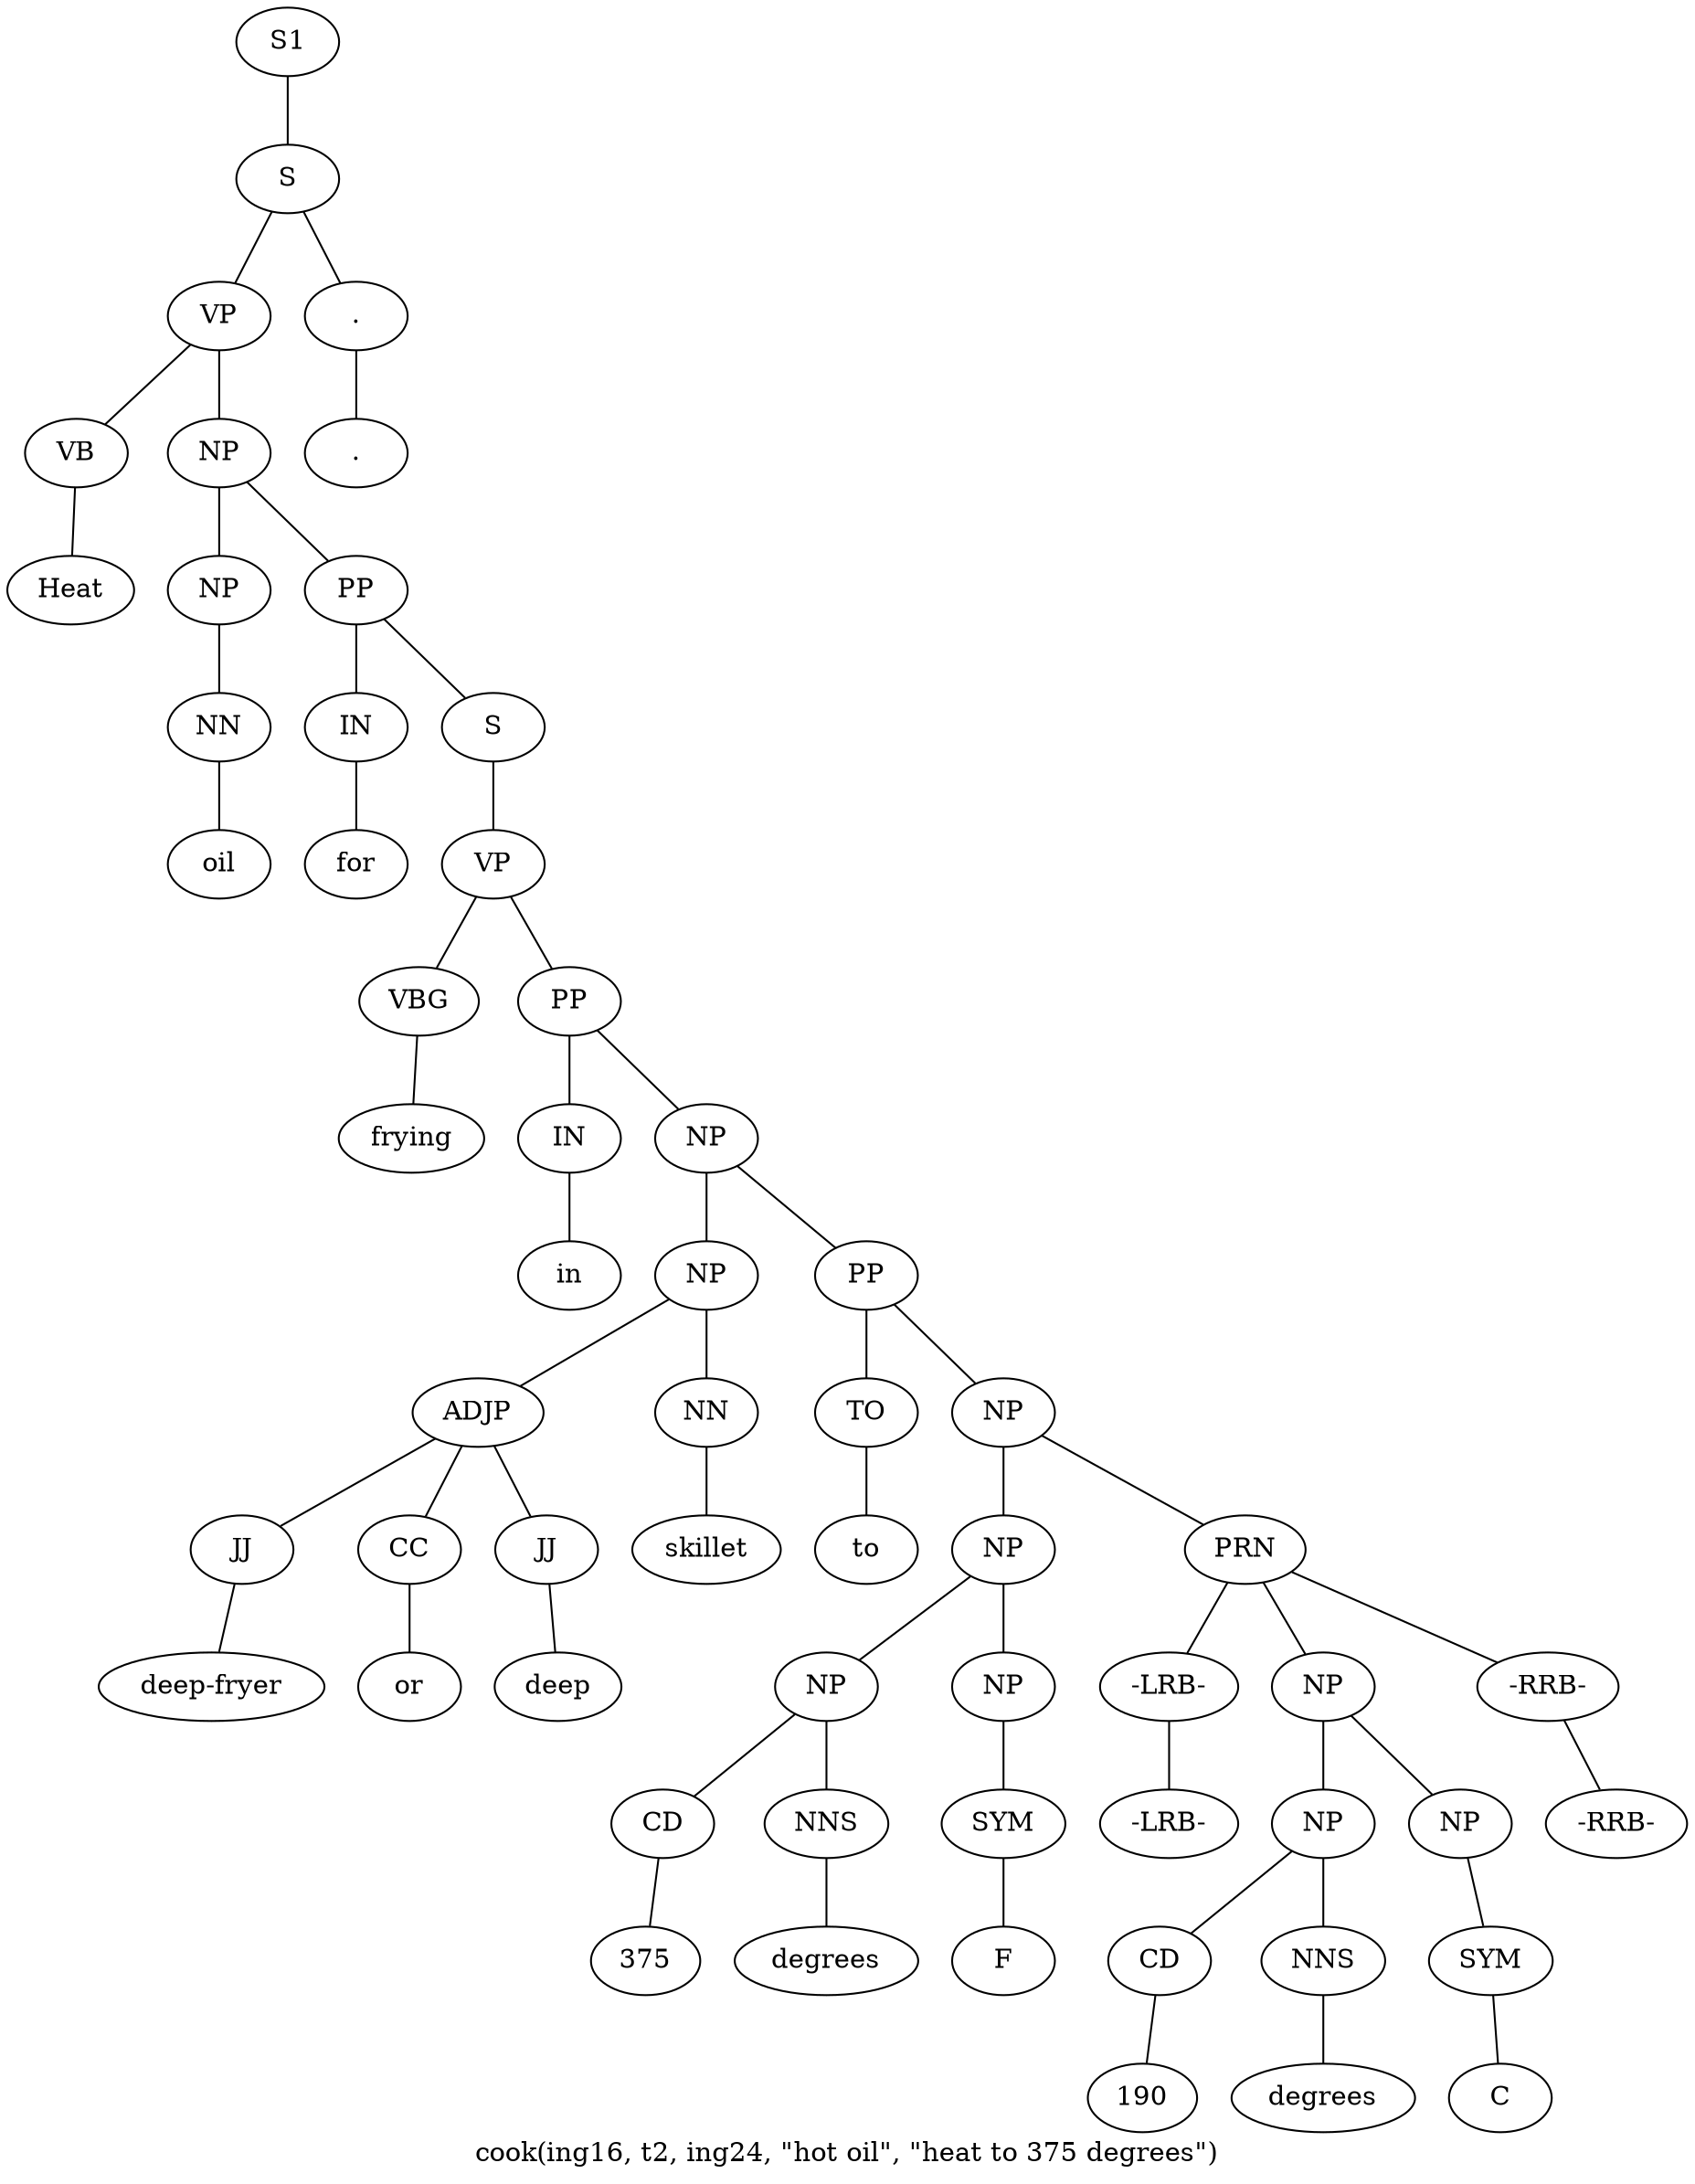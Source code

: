 graph SyntaxGraph {
	label = "cook(ing16, t2, ing24, \"hot oil\", \"heat to 375 degrees\")";
	Node0 [label="S1"];
	Node1 [label="S"];
	Node2 [label="VP"];
	Node3 [label="VB"];
	Node4 [label="Heat"];
	Node5 [label="NP"];
	Node6 [label="NP"];
	Node7 [label="NN"];
	Node8 [label="oil"];
	Node9 [label="PP"];
	Node10 [label="IN"];
	Node11 [label="for"];
	Node12 [label="S"];
	Node13 [label="VP"];
	Node14 [label="VBG"];
	Node15 [label="frying"];
	Node16 [label="PP"];
	Node17 [label="IN"];
	Node18 [label="in"];
	Node19 [label="NP"];
	Node20 [label="NP"];
	Node21 [label="ADJP"];
	Node22 [label="JJ"];
	Node23 [label="deep-fryer"];
	Node24 [label="CC"];
	Node25 [label="or"];
	Node26 [label="JJ"];
	Node27 [label="deep"];
	Node28 [label="NN"];
	Node29 [label="skillet"];
	Node30 [label="PP"];
	Node31 [label="TO"];
	Node32 [label="to"];
	Node33 [label="NP"];
	Node34 [label="NP"];
	Node35 [label="NP"];
	Node36 [label="CD"];
	Node37 [label="375"];
	Node38 [label="NNS"];
	Node39 [label="degrees"];
	Node40 [label="NP"];
	Node41 [label="SYM"];
	Node42 [label="F"];
	Node43 [label="PRN"];
	Node44 [label="-LRB-"];
	Node45 [label="-LRB-"];
	Node46 [label="NP"];
	Node47 [label="NP"];
	Node48 [label="CD"];
	Node49 [label="190"];
	Node50 [label="NNS"];
	Node51 [label="degrees"];
	Node52 [label="NP"];
	Node53 [label="SYM"];
	Node54 [label="C"];
	Node55 [label="-RRB-"];
	Node56 [label="-RRB-"];
	Node57 [label="."];
	Node58 [label="."];

	Node0 -- Node1;
	Node1 -- Node2;
	Node1 -- Node57;
	Node2 -- Node3;
	Node2 -- Node5;
	Node3 -- Node4;
	Node5 -- Node6;
	Node5 -- Node9;
	Node6 -- Node7;
	Node7 -- Node8;
	Node9 -- Node10;
	Node9 -- Node12;
	Node10 -- Node11;
	Node12 -- Node13;
	Node13 -- Node14;
	Node13 -- Node16;
	Node14 -- Node15;
	Node16 -- Node17;
	Node16 -- Node19;
	Node17 -- Node18;
	Node19 -- Node20;
	Node19 -- Node30;
	Node20 -- Node21;
	Node20 -- Node28;
	Node21 -- Node22;
	Node21 -- Node24;
	Node21 -- Node26;
	Node22 -- Node23;
	Node24 -- Node25;
	Node26 -- Node27;
	Node28 -- Node29;
	Node30 -- Node31;
	Node30 -- Node33;
	Node31 -- Node32;
	Node33 -- Node34;
	Node33 -- Node43;
	Node34 -- Node35;
	Node34 -- Node40;
	Node35 -- Node36;
	Node35 -- Node38;
	Node36 -- Node37;
	Node38 -- Node39;
	Node40 -- Node41;
	Node41 -- Node42;
	Node43 -- Node44;
	Node43 -- Node46;
	Node43 -- Node55;
	Node44 -- Node45;
	Node46 -- Node47;
	Node46 -- Node52;
	Node47 -- Node48;
	Node47 -- Node50;
	Node48 -- Node49;
	Node50 -- Node51;
	Node52 -- Node53;
	Node53 -- Node54;
	Node55 -- Node56;
	Node57 -- Node58;
}